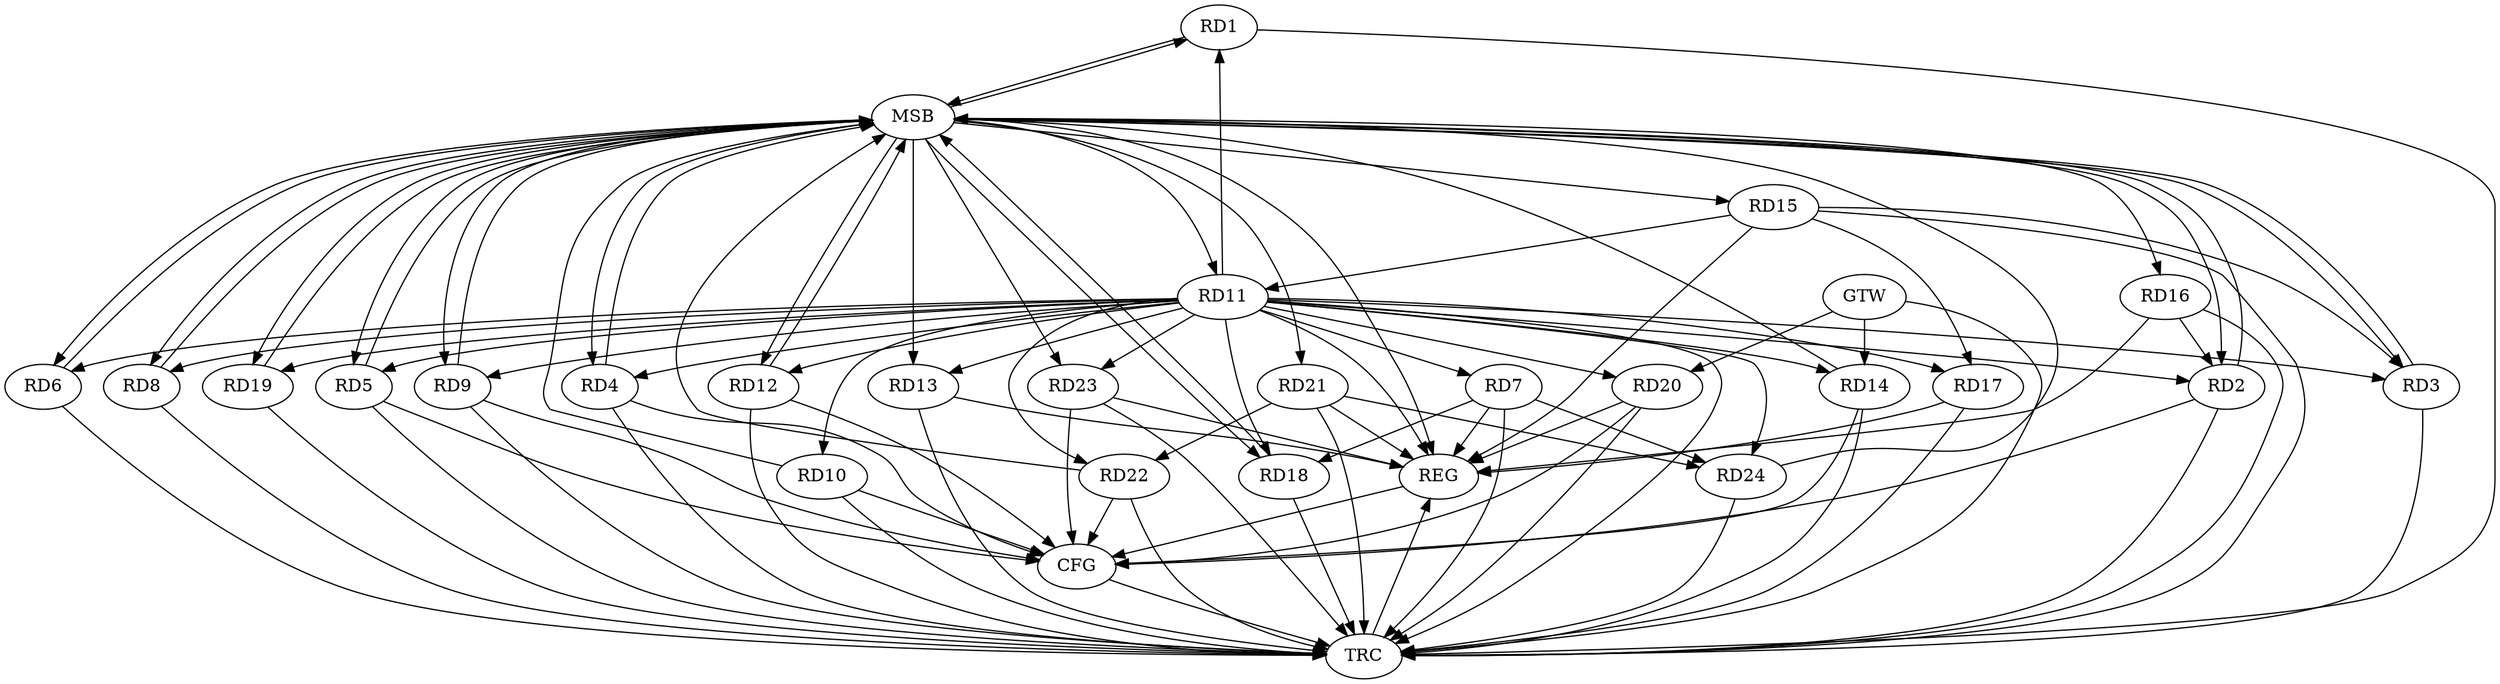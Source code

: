 strict digraph G {
  RD1 [ label="RD1" ];
  RD2 [ label="RD2" ];
  RD3 [ label="RD3" ];
  RD4 [ label="RD4" ];
  RD5 [ label="RD5" ];
  RD6 [ label="RD6" ];
  RD7 [ label="RD7" ];
  RD8 [ label="RD8" ];
  RD9 [ label="RD9" ];
  RD10 [ label="RD10" ];
  RD11 [ label="RD11" ];
  RD12 [ label="RD12" ];
  RD13 [ label="RD13" ];
  RD14 [ label="RD14" ];
  RD15 [ label="RD15" ];
  RD16 [ label="RD16" ];
  RD17 [ label="RD17" ];
  RD18 [ label="RD18" ];
  RD19 [ label="RD19" ];
  RD20 [ label="RD20" ];
  RD21 [ label="RD21" ];
  RD22 [ label="RD22" ];
  RD23 [ label="RD23" ];
  RD24 [ label="RD24" ];
  GTW [ label="GTW" ];
  REG [ label="REG" ];
  MSB [ label="MSB" ];
  CFG [ label="CFG" ];
  TRC [ label="TRC" ];
  RD16 -> RD2;
  RD15 -> RD3;
  RD11 -> RD4;
  RD7 -> RD18;
  RD7 -> RD24;
  RD11 -> RD10;
  RD15 -> RD11;
  RD11 -> RD18;
  RD11 -> RD24;
  RD15 -> RD17;
  RD21 -> RD22;
  RD21 -> RD24;
  GTW -> RD14;
  GTW -> RD20;
  RD7 -> REG;
  RD11 -> REG;
  RD13 -> REG;
  RD15 -> REG;
  RD16 -> REG;
  RD17 -> REG;
  RD20 -> REG;
  RD21 -> REG;
  RD23 -> REG;
  RD1 -> MSB;
  MSB -> RD21;
  MSB -> REG;
  RD2 -> MSB;
  MSB -> RD15;
  MSB -> RD19;
  RD3 -> MSB;
  MSB -> RD4;
  MSB -> RD5;
  MSB -> RD8;
  MSB -> RD16;
  MSB -> RD18;
  RD4 -> MSB;
  RD5 -> MSB;
  RD6 -> MSB;
  MSB -> RD2;
  MSB -> RD13;
  RD8 -> MSB;
  RD9 -> MSB;
  MSB -> RD1;
  MSB -> RD11;
  MSB -> RD12;
  RD10 -> MSB;
  MSB -> RD23;
  RD12 -> MSB;
  RD14 -> MSB;
  RD18 -> MSB;
  MSB -> RD6;
  RD19 -> MSB;
  MSB -> RD9;
  RD22 -> MSB;
  MSB -> RD3;
  RD24 -> MSB;
  RD23 -> CFG;
  RD22 -> CFG;
  RD9 -> CFG;
  RD5 -> CFG;
  RD4 -> CFG;
  RD12 -> CFG;
  RD20 -> CFG;
  RD10 -> CFG;
  RD2 -> CFG;
  RD14 -> CFG;
  REG -> CFG;
  RD1 -> TRC;
  RD2 -> TRC;
  RD3 -> TRC;
  RD4 -> TRC;
  RD5 -> TRC;
  RD6 -> TRC;
  RD7 -> TRC;
  RD8 -> TRC;
  RD9 -> TRC;
  RD10 -> TRC;
  RD11 -> TRC;
  RD12 -> TRC;
  RD13 -> TRC;
  RD14 -> TRC;
  RD15 -> TRC;
  RD16 -> TRC;
  RD17 -> TRC;
  RD18 -> TRC;
  RD19 -> TRC;
  RD20 -> TRC;
  RD21 -> TRC;
  RD22 -> TRC;
  RD23 -> TRC;
  RD24 -> TRC;
  GTW -> TRC;
  CFG -> TRC;
  TRC -> REG;
  RD11 -> RD2;
  RD11 -> RD19;
  RD11 -> RD22;
  RD11 -> RD23;
  RD11 -> RD5;
  RD11 -> RD17;
  RD11 -> RD14;
  RD11 -> RD20;
  RD11 -> RD7;
  RD11 -> RD8;
  RD11 -> RD3;
  RD11 -> RD9;
  RD11 -> RD1;
  RD11 -> RD12;
  RD11 -> RD13;
  RD11 -> RD6;
}
